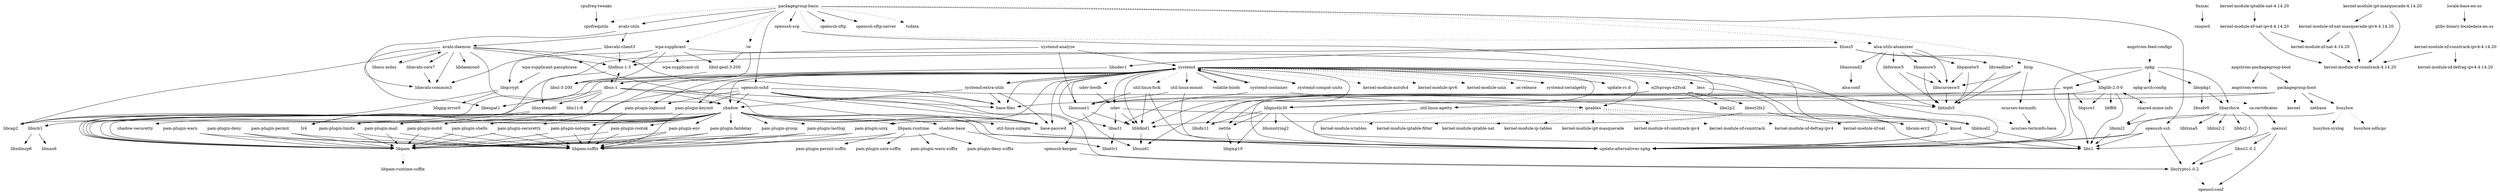 digraph depends {
    node [shape=plaintext]
"alsa-utils-alsamixer" -> "libasound2"
"alsa-utils-alsamixer" -> "libformw5"
"alsa-utils-alsamixer" -> "libmenuw5"
"alsa-utils-alsamixer" -> "libncursesw5"
"alsa-utils-alsamixer" -> "libpanelw5"
"alsa-utils-alsamixer" -> "libtinfo5"
"angstrom-feed-configs" -> "opkg" [style=dotted]
"angstrom-packagegroup-boot" -> "angstrom-version"
"angstrom-packagegroup-boot" -> "packagegroup-boot"
"avahi-daemon" -> "base-files"
"avahi-daemon" -> "base-passwd"
"avahi-daemon" -> "libavahi-common3"
"avahi-daemon" -> "libavahi-core7"
"avahi-daemon" -> "libcap2"
"avahi-daemon" -> "libdaemon0"
"avahi-daemon" -> "libdbus-1-3"
"avahi-daemon" -> "libexpat1"
"avahi-daemon" -> "libnss-mdns" [style=dotted]
"avahi-daemon" -> "shadow"
"avahi-utils" -> "libavahi-client3"
"avahi-utils" -> "libavahi-common3"
"bluez5" -> "libdbus-1-3"
"bluez5" -> "libglib-2.0-0"
"bluez5" -> "libreadline7"
"bluez5" -> "libudev1"
"busybox" -> "busybox-syslog" [style=dotted]
"busybox" -> "busybox-udhcpc" [style=dotted]
"busybox" -> "update-alternatives-opkg"
"ca-certificates" -> "openssl"
"cpufreq-tweaks" -> "cpufrequtils"
"dbus-1" -> "base-files"
"dbus-1" -> "base-passwd"
"dbus-1" -> "libdbus-1-3"
"dbus-1" -> "libexpat1"
"dbus-1" -> "libsystemd0"
"dbus-1" -> "libx11-6"
"dbus-1" -> "shadow"
"e2fsprogs-e2fsck" -> "libblkid1"
"e2fsprogs-e2fsck" -> "libcom-err2"
"e2fsprogs-e2fsck" -> "libe2p2"
"e2fsprogs-e2fsck" -> "libext2fs2"
"e2fsprogs-e2fsck" -> "libuuid1"
"fixmac" -> "ranpwd"
"htop" -> "libncursesw5"
"htop" -> "libtinfo5"
"htop" -> "ncurses-terminfo"
"iptables" -> "kernel-module-iptable-filter" [style=dotted]
"iptables" -> "kernel-module-iptable-nat" [style=dotted]
"iptables" -> "kernel-module-ip-tables" [style=dotted]
"iptables" -> "kernel-module-ipt-masquerade" [style=dotted]
"iptables" -> "kernel-module-nf-conntrack-ipv4" [style=dotted]
"iptables" -> "kernel-module-nf-conntrack" [style=dotted]
"iptables" -> "kernel-module-nf-defrag-ipv4" [style=dotted]
"iptables" -> "kernel-module-nf-nat" [style=dotted]
"iptables" -> "kernel-module-x-tables" [style=dotted]
"iw" -> "libnl-3-200"
"iw" -> "libnl-genl-3-200"
"kernel-module-iptable-nat-4.14.20" -> "kernel-module-nf-nat-ipv4-4.14.20"
"kernel-module-ipt-masquerade-4.14.20" -> "kernel-module-nf-conntrack-4.14.20"
"kernel-module-ipt-masquerade-4.14.20" -> "kernel-module-nf-nat-masquerade-ipv4-4.14.20"
"kernel-module-nf-conntrack-ipv4-4.14.20" -> "kernel-module-nf-conntrack-4.14.20"
"kernel-module-nf-conntrack-ipv4-4.14.20" -> "kernel-module-nf-defrag-ipv4-4.14.20"
"kernel-module-nf-nat-4.14.20" -> "kernel-module-nf-conntrack-4.14.20"
"kernel-module-nf-nat-ipv4-4.14.20" -> "kernel-module-nf-conntrack-4.14.20"
"kernel-module-nf-nat-ipv4-4.14.20" -> "kernel-module-nf-nat-4.14.20"
"kernel-module-nf-nat-masquerade-ipv4-4.14.20" -> "kernel-module-nf-conntrack-4.14.20"
"kernel-module-nf-nat-masquerade-ipv4-4.14.20" -> "kernel-module-nf-nat-4.14.20"
"kmod" -> "libz1"
"kmod" -> "update-alternatives-opkg"
"less" -> "libtinfo5"
"less" -> "update-alternatives-opkg"
"libacl1" -> "libattr1"
"libarchive" -> "libbz2-1"
"libarchive" -> "liblzma5"
"libarchive" -> "liblzo2-2"
"libarchive" -> "libxml2"
"libarchive" -> "libz1"
"libasound2" -> "alsa-conf"
"libavahi-client3" -> "libavahi-common3"
"libavahi-client3" -> "libdbus-1-3"
"libavahi-core7" -> "libavahi-common3"
"libblkid1" -> "libuuid1"
"libcrypto1.0.2" -> "openssl-conf" [style=dotted]
"libdbus-1-3" -> "dbus-1" [style=dotted]
"libdbus-1-3" -> "libsystemd0"
"libext2fs2" -> "libblkid1"
"libext2fs2" -> "libcom-err2"
"libformw5" -> "libncursesw5"
"libformw5" -> "libtinfo5"
"libgcrypt" -> "libcap2"
"libgcrypt" -> "libgpg-error0"
"libglib-2.0-0" -> "libffi6"
"libglib-2.0-0" -> "libmount1"
"libglib-2.0-0" -> "libpcre1"
"libglib-2.0-0" -> "libz1"
"libglib-2.0-0" -> "shared-mime-info" [style=dotted]
"libgnutls30" -> "libgmp10"
"libgnutls30" -> "libidn11"
"libgnutls30" -> "libunistring2"
"libgnutls30" -> "libz1"
"libgnutls30" -> "nettle"
"libkmod2" -> "libz1"
"libmenuw5" -> "libncursesw5"
"libmenuw5" -> "libtinfo5"
"libmount1" -> "libblkid1"
"libmount1" -> "libuuid1"
"libncursesw5" -> "libtinfo5"
"libnl-genl-3-200" -> "libnl-3-200"
"libnss-mdns" -> "avahi-daemon"
"libopkg1" -> "libarchive"
"libopkg1" -> "libsolv0"
"libpam" -> "libpam-runtime-suffix" [style=dotted]
"libpam-runtime" -> "libpam-suffix"
"libpam-runtime" -> "pam-plugin-deny-suffix"
"libpam-runtime" -> "pam-plugin-permit-suffix"
"libpam-runtime" -> "pam-plugin-unix-suffix"
"libpam-runtime" -> "pam-plugin-warn-suffix"
"libpanelw5" -> "libncursesw5"
"libpanelw5" -> "libtinfo5"
"libreadline7" -> "libtinfo5"
"libssl1.0.2" -> "libcrypto1.0.2"
"libsystemd0" -> "libcap2"
"libsystemd0" -> "lz4"
"libtinfo5" -> "ncurses-terminfo-base" [style=dotted]
"libudev1" -> "libcap2"
"libx11-6" -> "libxcb1"
"libxcb1" -> "libxau6"
"libxcb1" -> "libxdmcp6"
"libxml2" -> "libz1"
"locale-base-en-us" -> "glibc-binary-localedata-en-us"
"ncurses-terminfo" -> "ncurses-terminfo-base"
"nettle" -> "libgmp10"
"openssh-keygen" -> "libcrypto1.0.2"
"openssh-scp" -> "update-alternatives-opkg"
"openssh-sshd" -> "base-files"
"openssh-sshd" -> "base-passwd"
"openssh-sshd" -> "libcrypto1.0.2"
"openssh-sshd" -> "libpam"
"openssh-sshd" -> "libz1"
"openssh-sshd" -> "openssh-keygen"
"openssh-sshd" -> "pam-plugin-keyinit"
"openssh-sshd" -> "pam-plugin-loginuid"
"openssh-sshd" -> "shadow"
"openssh-ssh" -> "libcrypto1.0.2"
"openssh-ssh" -> "libz1"
"openssh-ssh" -> "update-alternatives-opkg"
"openssl" -> "libcrypto1.0.2"
"openssl" -> "libssl1.0.2"
"openssl" -> "openssl-conf"
"opkg" -> "libarchive"
"opkg" -> "libopkg1"
"opkg" -> "opkg-arch-config"
"opkg" -> "update-alternatives-opkg"
"opkg" -> "wget"
"packagegroup-basic" -> "alsa-utils-alsamixer" [style=dotted]
"packagegroup-basic" -> "avahi-daemon"
"packagegroup-basic" -> "avahi-utils"
"packagegroup-basic" -> "bluez5" [style=dotted]
"packagegroup-basic" -> "cpufrequtils" [style=dotted]
"packagegroup-basic" -> "htop" [style=dotted]
"packagegroup-basic" -> "iw" [style=dotted]
"packagegroup-basic" -> "openssh-scp"
"packagegroup-basic" -> "openssh-sftp"
"packagegroup-basic" -> "openssh-sftp-server"
"packagegroup-basic" -> "openssh-ssh"
"packagegroup-basic" -> "openssh-sshd"
"packagegroup-basic" -> "tzdata" [style=dotted]
"packagegroup-basic" -> "wpa-supplicant" [style=dotted]
"packagegroup-boot" -> "base-files"
"packagegroup-boot" -> "base-passwd"
"packagegroup-boot" -> "busybox"
"packagegroup-boot" -> "kernel" [style=dotted]
"packagegroup-boot" -> "netbase"
"pam-plugin-deny" -> "libpam"
"pam-plugin-deny" -> "libpam-suffix"
"pam-plugin-env" -> "libpam"
"pam-plugin-env" -> "libpam-suffix"
"pam-plugin-faildelay" -> "libpam"
"pam-plugin-faildelay" -> "libpam-suffix"
"pam-plugin-group" -> "libpam"
"pam-plugin-group" -> "libpam-suffix"
"pam-plugin-keyinit" -> "libpam"
"pam-plugin-keyinit" -> "libpam-suffix"
"pam-plugin-lastlog" -> "libpam"
"pam-plugin-lastlog" -> "libpam-suffix"
"pam-plugin-limits" -> "libpam"
"pam-plugin-limits" -> "libpam-suffix"
"pam-plugin-loginuid" -> "libpam"
"pam-plugin-loginuid" -> "libpam-suffix"
"pam-plugin-mail" -> "libpam"
"pam-plugin-mail" -> "libpam-suffix"
"pam-plugin-motd" -> "libpam"
"pam-plugin-motd" -> "libpam-suffix"
"pam-plugin-nologin" -> "libpam"
"pam-plugin-nologin" -> "libpam-suffix"
"pam-plugin-permit" -> "libpam"
"pam-plugin-permit" -> "libpam-suffix"
"pam-plugin-rootok" -> "libpam"
"pam-plugin-rootok" -> "libpam-suffix"
"pam-plugin-securetty" -> "libpam"
"pam-plugin-securetty" -> "libpam-suffix"
"pam-plugin-shells" -> "libpam"
"pam-plugin-shells" -> "libpam-suffix"
"pam-plugin-unix" -> "libpam"
"pam-plugin-unix" -> "libpam-suffix"
"pam-plugin-warn" -> "libpam"
"pam-plugin-warn" -> "libpam-suffix"
"shadow-base" -> "libpam"
"shadow" -> "base-passwd"
"shadow-base" -> "update-alternatives-opkg"
"shadow" -> "libattr1"
"shadow" -> "libpam"
"shadow" -> "libpam-runtime"
"shadow" -> "pam-plugin-env"
"shadow" -> "pam-plugin-faildelay"
"shadow" -> "pam-plugin-group"
"shadow" -> "pam-plugin-lastlog"
"shadow" -> "pam-plugin-limits"
"shadow" -> "pam-plugin-mail"
"shadow" -> "pam-plugin-motd"
"shadow" -> "pam-plugin-nologin"
"shadow" -> "pam-plugin-rootok"
"shadow" -> "pam-plugin-securetty"
"shadow" -> "pam-plugin-shells"
"shadow" -> "shadow-base"
"shadow" -> "shadow-securetty"
"shadow" -> "update-alternatives-opkg"
"shadow" -> "util-linux-sulogin"
"shared-mime-info" -> "libglib-2.0-0"
"shared-mime-info" -> "libxml2"
"systemd-analyze" -> "libmount1"
"systemd-analyze" -> "libpam"
"systemd-analyze" -> "systemd"
"systemd" -> "base-files"
"systemd" -> "base-passwd"
"systemd-compat-units" -> "systemd"
"systemd-container" -> "iptables"
"systemd-container" -> "libacl1"
"systemd-container" -> "systemd"
"systemd" -> "dbus-1"
"systemd" -> "e2fsprogs-e2fsck" [style=dotted]
"systemd-extra-utils" -> "base-files"
"systemd-extra-utils" -> "base-passwd"
"systemd-extra-utils" -> "shadow"
"systemd-extra-utils" -> "systemd"
"systemd" -> "iptables"
"systemd" -> "kernel-module-autofs4" [style=dotted]
"systemd" -> "kernel-module-ipv6" [style=dotted]
"systemd" -> "kernel-module-unix" [style=dotted]
"systemd" -> "kmod"
"systemd" -> "less" [style=dotted]
"systemd" -> "libacl1"
"systemd" -> "libblkid1"
"systemd" -> "libcap2"
"systemd" -> "libidn11"
"systemd" -> "libkmod2"
"systemd" -> "libmount1"
"systemd" -> "libpam"
"systemd" -> "lz4"
"systemd" -> "os-release" [style=dotted]
"systemd" -> "pam-plugin-keyinit"
"systemd" -> "pam-plugin-loginuid"
"systemd" -> "pam-plugin-unix"
"systemd" -> "shadow"
"systemd" -> "systemd-compat-units" [style=dotted]
"systemd" -> "systemd-container"
"systemd" -> "systemd-extra-utils" [style=dotted]
"systemd" -> "systemd-serialgetty"
"systemd" -> "udev"
"systemd" -> "udev-hwdb" [style=dotted]
"systemd" -> "update-alternatives-opkg"
"systemd" -> "update-rc.d"
"systemd" -> "util-linux-agetty"
"systemd" -> "util-linux-fsck" [style=dotted]
"systemd" -> "util-linux-mount"
"systemd" -> "volatile-binds"
"udev-hwdb" -> "udev"
"udev" -> "libacl1"
"udev" -> "libblkid1"
"udev" -> "libkmod2"
"util-linux-agetty" -> "update-alternatives-opkg"
"util-linux-fsck" -> "libblkid1"
"util-linux-fsck" -> "libmount1"
"util-linux-fsck" -> "update-alternatives-opkg"
"util-linux-mount" -> "libmount1"
"util-linux-mount" -> "update-alternatives-opkg"
"util-linux-sulogin" -> "update-alternatives-opkg"
"wget" -> "ca-certificates" [style=dotted]
"wget" -> "libgnutls30"
"wget" -> "libpcre1"
"wget" -> "libz1"
"wget" -> "nettle"
"wget" -> "update-alternatives-opkg"
"wpa-supplicant" -> "libdbus-1-3"
"wpa-supplicant" -> "libgcrypt"
"wpa-supplicant" -> "libgnutls30"
"wpa-supplicant" -> "libnl-3-200"
"wpa-supplicant" -> "libnl-genl-3-200"
"wpa-supplicant-passphrase" -> "libgcrypt"
"wpa-supplicant" -> "wpa-supplicant-cli" [style=dotted]
"wpa-supplicant" -> "wpa-supplicant-passphrase" [style=dotted]
}
